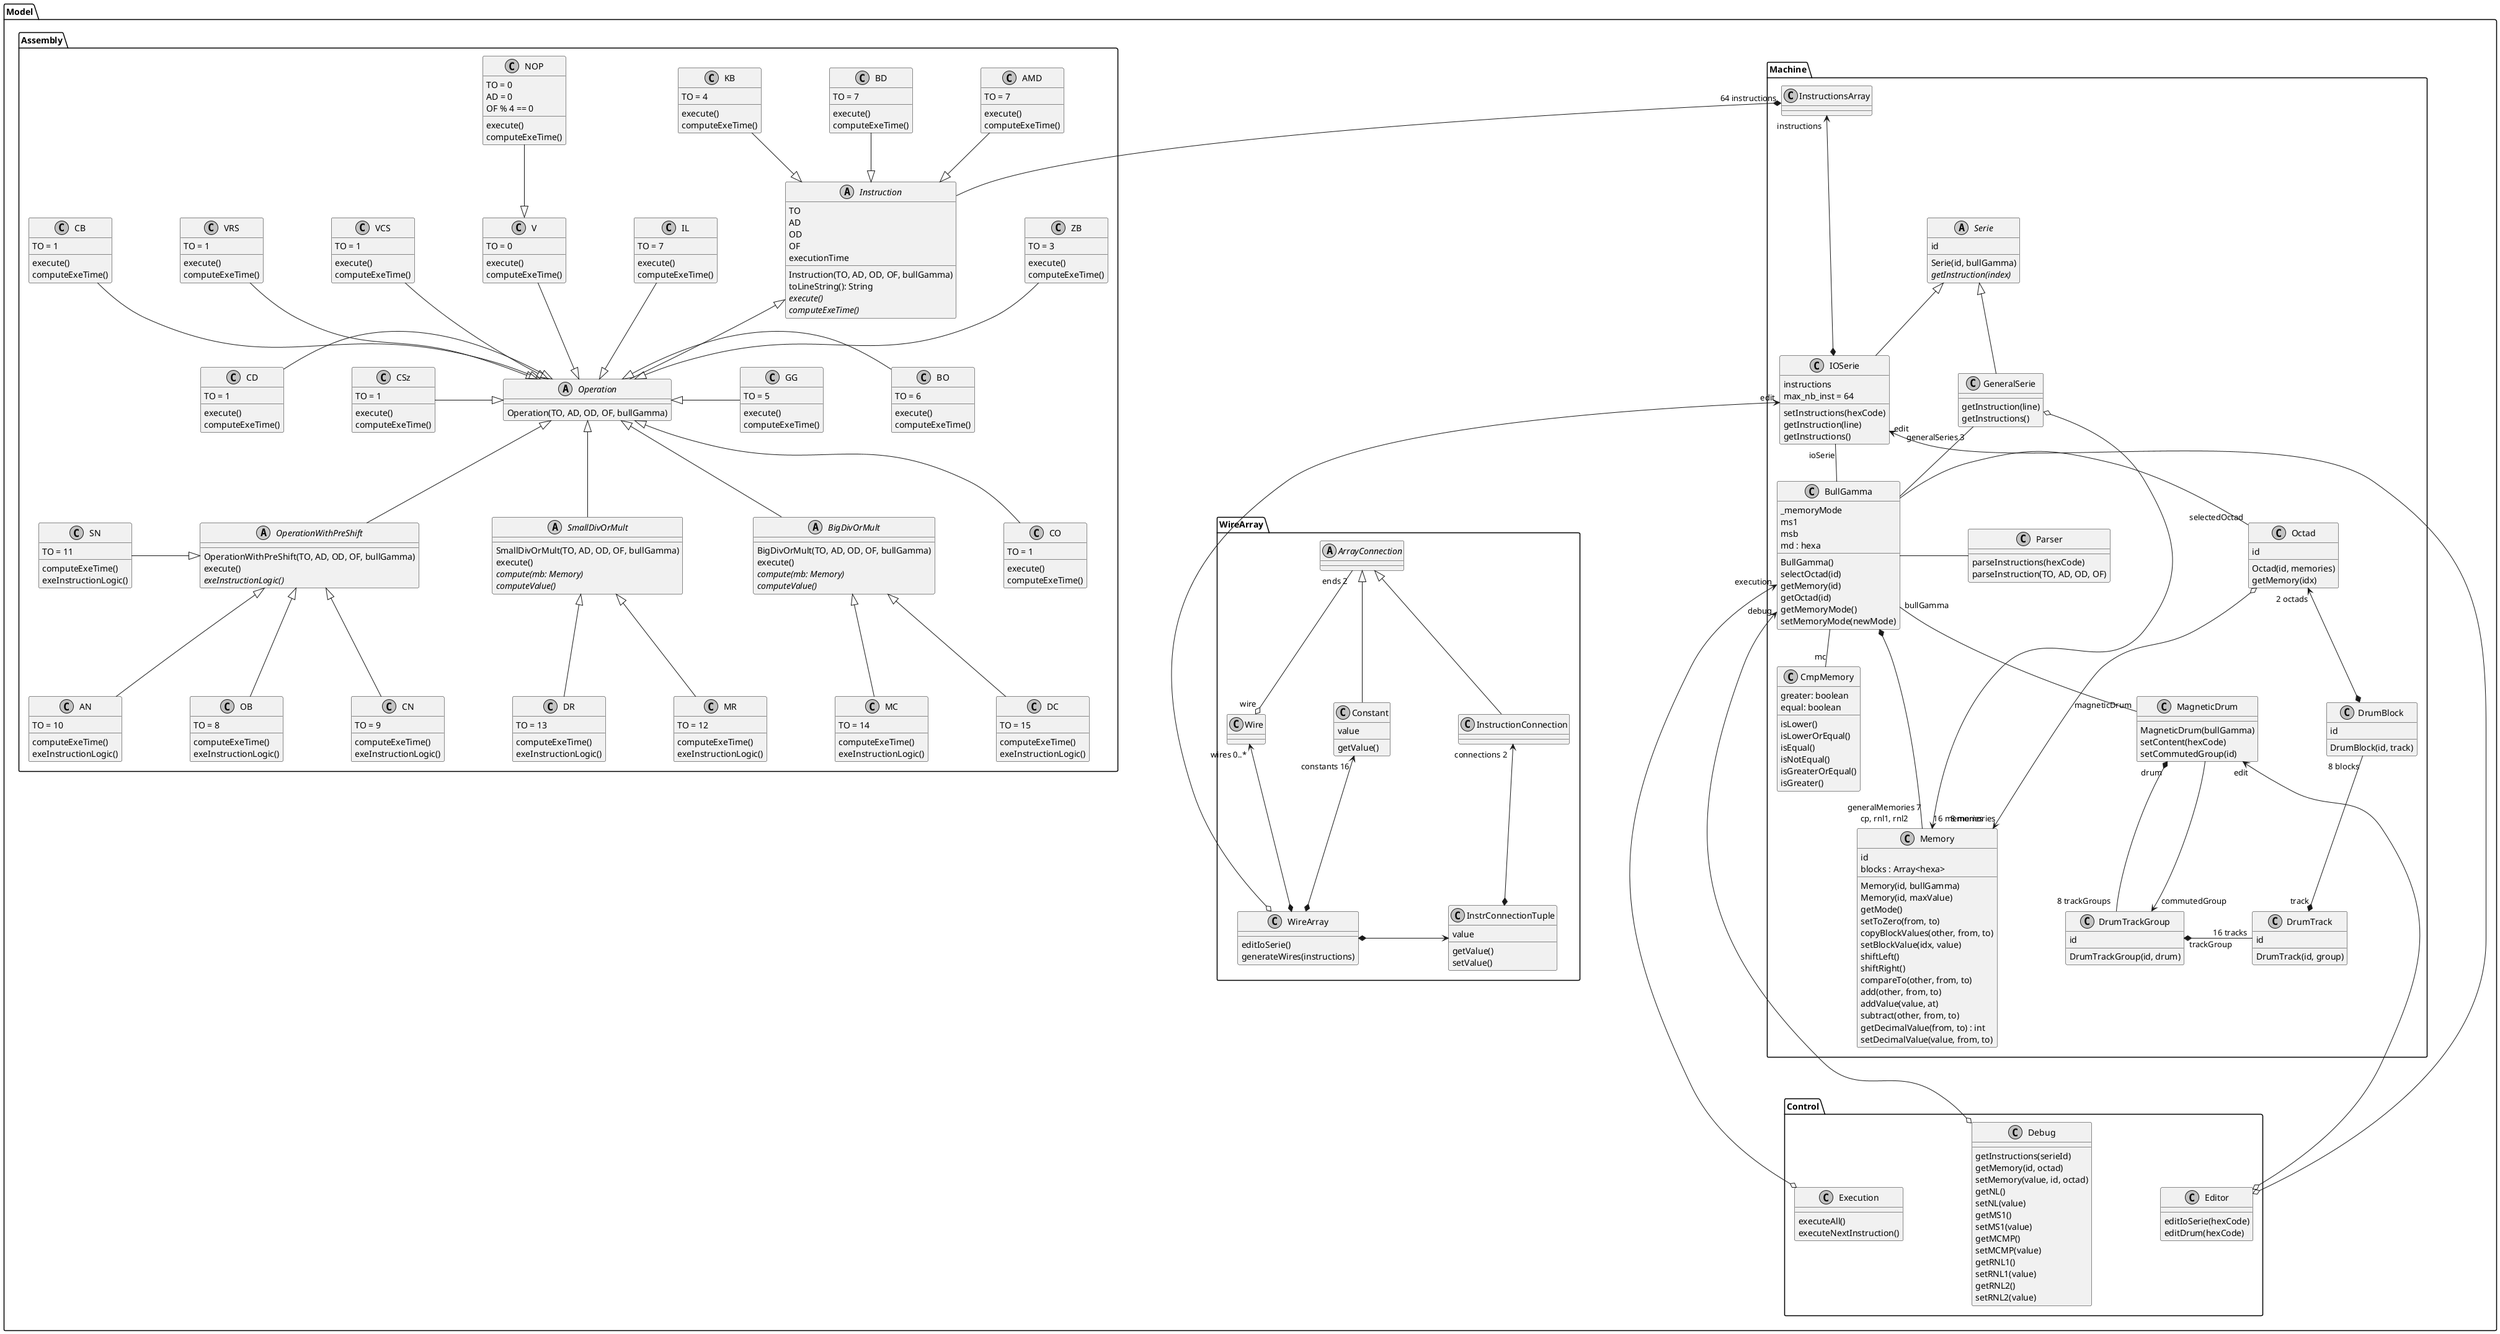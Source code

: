 @startuml
skinparam monochrome true
skinparam classAttributeIconSize 0
skinparam nodesep 110

package Model {
  package Machine {
    class BullGamma {
      _memoryMode
      ms1
      msb
      md : hexa
      BullGamma()
      selectOctad(id)
      getMemory(id)
      getOctad(id)
      getMemoryMode()
      setMemoryMode(newMode)
    }

    abstract class Serie {
      id
      Serie(id, bullGamma)
      {abstract} getInstruction(index)
    }

    class Octad {
      id
      Octad(id, memories)
      getMemory(idx)
    }

    class Memory {
      id
      blocks : Array<hexa>
      Memory(id, bullGamma)
      Memory(id, maxValue)
      getMode()
      setToZero(from, to)
      copyBlockValues(other, from, to)
      setBlockValue(idx, value)
      shiftLeft()
      shiftRight()
      compareTo(other, from, to)
      add(other, from, to)
      addValue(value, at)
      subtract(other, from, to)
      getDecimalValue(from, to) : int
      setDecimalValue(value, from, to)
    }

    class CmpMemory {
      greater: boolean
      equal: boolean
      isLower()
      isLowerOrEqual()
      isEqual()
      isNotEqual()
      isGreaterOrEqual()
      isGreater()
    }

    class MagneticDrum {
      MagneticDrum(bullGamma)
      setContent(hexCode)
      setCommutedGroup(id)
    }

    class DrumTrackGroup {
      id
      DrumTrackGroup(id, drum)
    }

    MagneticDrum "drum" *-- "8 trackGroups" DrumTrackGroup
    MagneticDrum --> "commutedGroup" DrumTrackGroup

    class DrumTrack {
      id
      DrumTrack(id, group)
    }

    DrumTrack "16 tracks" -* "trackGroup" DrumTrackGroup

    class DrumBlock {
      id
      DrumBlock(id, track)
    }

    DrumBlock "8 blocks" -* "track" DrumTrack
    Octad "2 octads" <--* DrumBlock


    class GeneralSerie {
        getInstruction(line)
        getInstructions()
    }

    class IOSerie {
        instructions
        max_nb_inst = 64
        setInstructions(hexCode)
        getInstruction(line)
        getInstructions()
    }

    class InstructionsArray {

    }

    class Parser {
        parseInstructions(hexCode)
        parseInstruction(TO, AD, OD, OF)
    }
    BullGamma - Parser
    BullGamma "bullGamma" -- "magneticDrum" MagneticDrum

    Serie <|-- IOSerie
    Serie <|-- GeneralSerie
    Octad o---> "8 memories" Memory
    GeneralSerie o---> "16 memories" Memory
    BullGamma *-- "generalMemories 7\ncp, rnl1, rnl2" Memory
    BullGamma -- "mc" CmpMemory
    BullGamma - "selectedOctad" Octad
    IOSerie "ioSerie" -- BullGamma
    GeneralSerie "generalSeries 3" -- BullGamma
    InstructionsArray "instructions" <---* IOSerie

  }

  package WireArray {

      class WireArray {
          editIoSerie()
          generateWires(instructions)
      }


      abstract class ArrayConnection {

      }

      class Constant {
        value
        getValue()
      }

      class InstructionConnection {

      }

      ArrayConnection <|-- Constant
      ArrayConnection <|-- InstructionConnection

      class InstrConnectionTuple {
        value
        getValue()
        setValue()
      }

      class Wire {

      }

      ArrayConnection "ends 2" --o "wire" Wire
      Wire "wires 0..*" <--* WireArray

      InstructionConnection "connections 2" <--* InstrConnectionTuple
      InstrConnectionTuple <-* WireArray

      Constant "constants 16" <--* WireArray
      IOSerie "edit" <--down--o WireArray

  }

  package "Control" {
      class Editor {
          editIoSerie(hexCode)
          editDrum(hexCode)
      }
      IOSerie "edit" <--down--o Editor
      MagneticDrum "edit" <--down--o Editor

      class Execution {
          executeAll()
          executeNextInstruction()
      }
      BullGamma "execution" <--down--o Execution

      class Debug {
          getInstructions(serieId)
          getMemory(id, octad)
          setMemory(value, id, octad)
          getNL()
          setNL(value)
          getMS1()
          setMS1(value)
          getMCMP()
          setMCMP(value)
          getRNL1()
          setRNL1(value)
          getRNL2()
          setRNL2(value)
      }
      BullGamma "debug" <--down--o Debug
  }


  package Assembly {
    abstract class Instruction {
       TO
       AD
       OD
       OF
       executionTime
       Instruction(TO, AD, OD, OF, bullGamma)
       toLineString(): String
      {abstract} execute()
      {abstract} computeExeTime()
    }

    abstract class Operation {
      Operation(TO, AD, OD, OF, bullGamma)
    }

    abstract class OperationWithPreShift {
        OperationWithPreShift(TO, AD, OD, OF, bullGamma)
        execute()
        {abstract} exeInstructionLogic()
    }

    abstract class SmallDivOrMult {
      SmallDivOrMult(TO, AD, OD, OF, bullGamma)
      execute()
      {abstract} compute(mb: Memory)
      {abstract} computeValue()
    }

    abstract class BigDivOrMult {
      BigDivOrMult(TO, AD, OD, OF, bullGamma)
      execute()
      {abstract} compute(mb: Memory)
      {abstract} computeValue()
    }

    Instruction <|-- Operation
    Operation <|-- OperationWithPreShift
    Operation <|-- SmallDivOrMult
    Operation <|-- BigDivOrMult

    InstructionsArray "64 instructions" *-- Instruction

    class V {
      TO = 0
      execute()
      computeExeTime()
    }

    class NOP {
      TO = 0
      AD = 0
      OF % 4 == 0
      execute()
      computeExeTime()
    }

    class VCS {
      TO = 1
      execute()
      computeExeTime()
    }

    class VRS {
      TO = 1
      execute()
      computeExeTime()
    }

    class CD {
      TO = 1
      execute()
      computeExeTime()
    }

    class CO {
      TO = 1
      execute()
      computeExeTime()
    }

    class CSz {
      TO = 1
      execute()
      computeExeTime()
    }

    class CB {
      TO = 1
      execute()
      computeExeTime()
    }

    class ZB {
      TO = 3
      execute()
      computeExeTime()
    }

    class KB {
      TO = 4
      execute()
      computeExeTime()
    }

    class GG {
      TO = 5
      execute()
      computeExeTime()
    }

    class BO {
      TO = 6
      execute()
      computeExeTime()
    }

    class AMD {
      TO = 7
      execute()
      computeExeTime()
    }

    class BD {
      TO = 7
      execute()
      computeExeTime()
    }

    class IL {
      TO = 7
      execute()
      computeExeTime()
    }

    class OB {
      TO = 8
      computeExeTime()
      exeInstructionLogic()
    }

    class CN {
      TO = 9
      computeExeTime()
      exeInstructionLogic()
    }

    class AN {
      TO = 10
      computeExeTime()
      exeInstructionLogic()
    }

    class SN {
      TO = 11
      computeExeTime()
      exeInstructionLogic()
    }

    class MR {
      TO = 12
      computeExeTime()
      exeInstructionLogic()
    }

    class DR {
      TO = 13
      computeExeTime()
      exeInstructionLogic()
    }

    class MC {
      TO = 14
      computeExeTime()
      exeInstructionLogic()
    }

    class DC {
      TO = 15
      computeExeTime()
      exeInstructionLogic()
    }

    V --|> Operation
    NOP --|> V
    VCS --|> Operation
    VRS --|> Operation
    SN -|> OperationWithPreShift
    ZB --|> Operation
    KB --|> Instruction
    BD --|> Instruction
    IL --|> Operation
    SmallDivOrMult <|-- MR
    SmallDivOrMult <|-- DR
    BigDivOrMult <|-- MC
    BigDivOrMult <|-- DC
    AMD --|> Instruction
    OperationWithPreShift <|-- OB
    CD -|> Operation
    Operation <|-- CO
    CB --|> Operation
    CSz -|> Operation
    Operation <|- GG
    Operation <|- BO
    OperationWithPreShift <|-- CN
    OperationWithPreShift <|-- AN
@endDC
